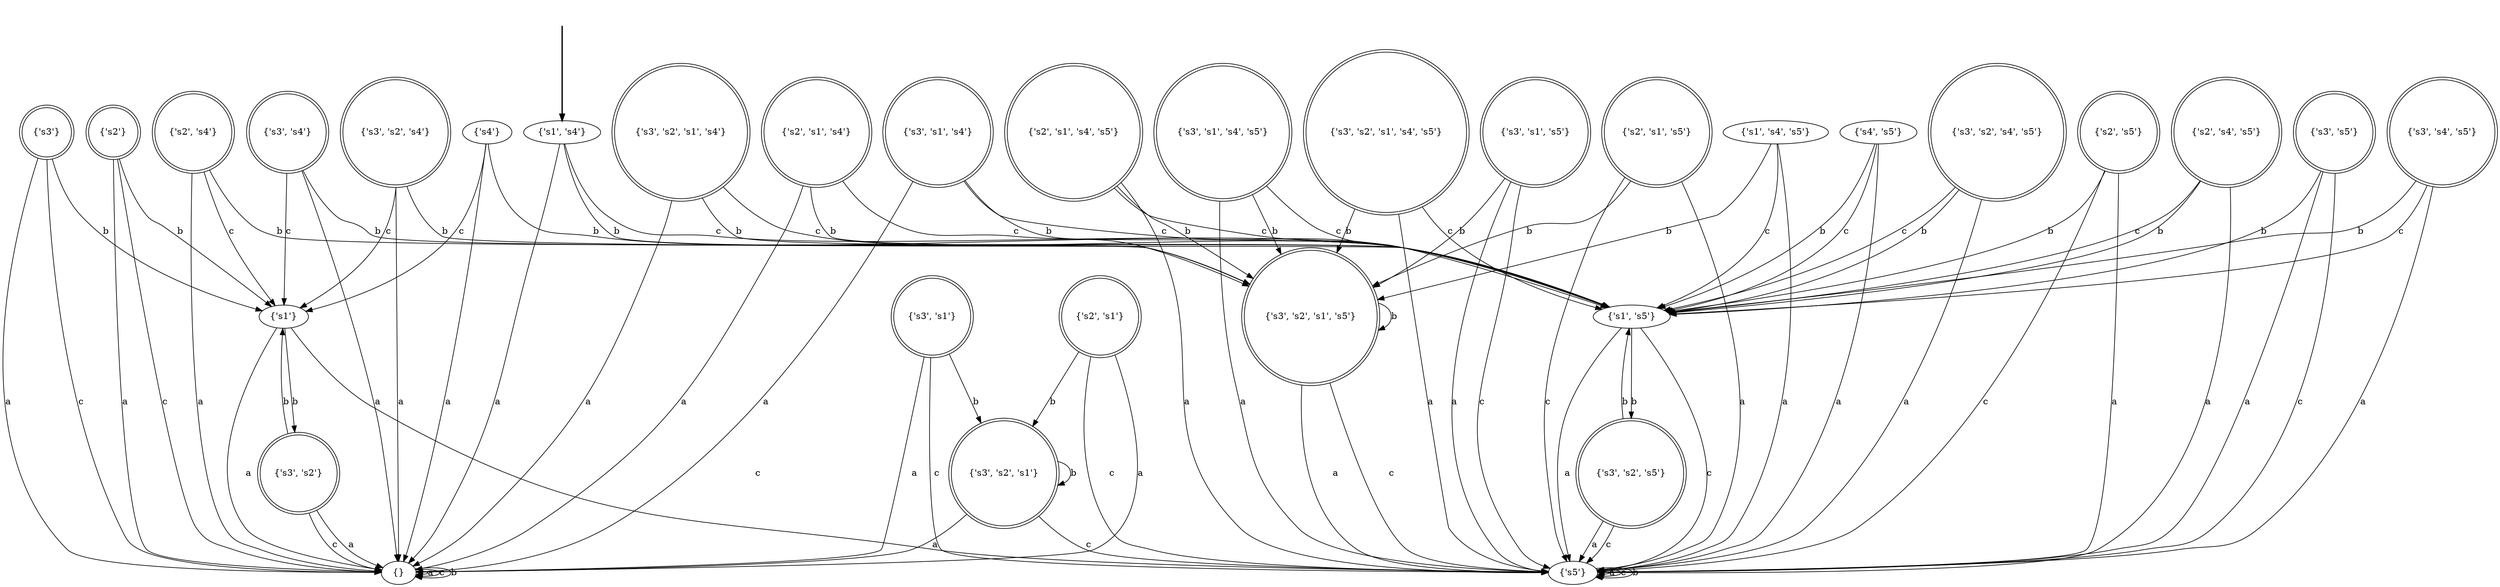digraph {
	fake [style=invisible]
	"{'s1', 's4', 's5'}"
	"{'s2', 's5'}" [shape=doublecircle]
	"{'s3', 's2', 's1', 's4'}" [shape=doublecircle]
	"{}"
	"{'s3', 's1', 's4'}" [shape=doublecircle]
	"{'s2'}" [shape=doublecircle]
	"{'s5'}"
	"{'s2', 's1', 's5'}" [shape=doublecircle]
	"{'s1'}"
	"{'s3', 's2', 's4'}" [shape=doublecircle]
	"{'s3', 's5'}" [shape=doublecircle]
	"{'s4', 's5'}"
	"{'s1', 's5'}"
	"{'s2', 's4', 's5'}" [shape=doublecircle]
	"{'s3', 's4', 's5'}" [shape=doublecircle]
	"{'s3', 's2', 's5'}" [shape=doublecircle]
	"{'s3', 's1'}" [shape=doublecircle]
	"{'s2', 's1', 's4', 's5'}" [shape=doublecircle]
	"{'s1', 's4'}" [root=true]
	"{'s3', 's1', 's4', 's5'}" [shape=doublecircle]
	"{'s2', 's1', 's4'}" [shape=doublecircle]
	"{'s3'}" [shape=doublecircle]
	"{'s3', 's2', 's1'}" [shape=doublecircle]
	"{'s3', 's2', 's4', 's5'}" [shape=doublecircle]
	"{'s2', 's1'}" [shape=doublecircle]
	"{'s3', 's2', 's1', 's5'}" [shape=doublecircle]
	"{'s3', 's2', 's1', 's4', 's5'}" [shape=doublecircle]
	"{'s4'}"
	"{'s2', 's4'}" [shape=doublecircle]
	"{'s3', 's4'}" [shape=doublecircle]
	"{'s3', 's2'}" [shape=doublecircle]
	"{'s3', 's1', 's5'}" [shape=doublecircle]
	fake -> "{'s1', 's4'}" [style=bold]
	"{'s1', 's4', 's5'}" -> "{'s5'}" [label=a]
	"{'s1', 's4', 's5'}" -> "{'s1', 's5'}" [label=c]
	"{'s1', 's4', 's5'}" -> "{'s3', 's2', 's1', 's5'}" [label=b]
	"{'s2', 's5'}" -> "{'s5'}" [label=a]
	"{'s2', 's5'}" -> "{'s5'}" [label=c]
	"{'s2', 's5'}" -> "{'s1', 's5'}" [label=b]
	"{'s3', 's2', 's1', 's4'}" -> "{}" [label=a]
	"{'s3', 's2', 's1', 's4'}" -> "{'s1', 's5'}" [label=c]
	"{'s3', 's2', 's1', 's4'}" -> "{'s3', 's2', 's1', 's5'}" [label=b]
	"{'s3'}" -> "{}" [label=a]
	"{'s3'}" -> "{}" [label=c]
	"{'s3'}" -> "{'s1'}" [label=b]
	"{'s1', 's4'}" -> "{}" [label=a]
	"{'s1', 's4'}" -> "{'s1', 's5'}" [label=c]
	"{'s1', 's4'}" -> "{'s3', 's2', 's1', 's5'}" [label=b]
	"{'s3', 's2', 's1'}" -> "{}" [label=a]
	"{'s3', 's2', 's1'}" -> "{'s5'}" [label=c]
	"{'s3', 's2', 's1'}" -> "{'s3', 's2', 's1'}" [label=b]
	"{}" -> "{}" [label=a]
	"{}" -> "{}" [label=c]
	"{}" -> "{}" [label=b]
	"{'s3', 's2', 's4', 's5'}" -> "{'s5'}" [label=a]
	"{'s3', 's2', 's4', 's5'}" -> "{'s1', 's5'}" [label=c]
	"{'s3', 's2', 's4', 's5'}" -> "{'s1', 's5'}" [label=b]
	"{'s3', 's1', 's4', 's5'}" -> "{'s5'}" [label=a]
	"{'s3', 's1', 's4', 's5'}" -> "{'s1', 's5'}" [label=c]
	"{'s3', 's1', 's4', 's5'}" -> "{'s3', 's2', 's1', 's5'}" [label=b]
	"{'s3', 's1', 's4'}" -> "{}" [label=a]
	"{'s3', 's1', 's4'}" -> "{'s1', 's5'}" [label=c]
	"{'s3', 's1', 's4'}" -> "{'s3', 's2', 's1', 's5'}" [label=b]
	"{'s2'}" -> "{}" [label=a]
	"{'s2'}" -> "{}" [label=c]
	"{'s2'}" -> "{'s1'}" [label=b]
	"{'s5'}" -> "{'s5'}" [label=a]
	"{'s5'}" -> "{'s5'}" [label=c]
	"{'s5'}" -> "{'s5'}" [label=b]
	"{'s2', 's1', 's5'}" -> "{'s5'}" [label=a]
	"{'s2', 's1', 's5'}" -> "{'s5'}" [label=c]
	"{'s2', 's1', 's5'}" -> "{'s3', 's2', 's1', 's5'}" [label=b]
	"{'s3', 's4'}" -> "{}" [label=a]
	"{'s3', 's4'}" -> "{'s1'}" [label=c]
	"{'s3', 's4'}" -> "{'s1', 's5'}" [label=b]
	"{'s2', 's1', 's4'}" -> "{}" [label=a]
	"{'s2', 's1', 's4'}" -> "{'s1', 's5'}" [label=c]
	"{'s2', 's1', 's4'}" -> "{'s3', 's2', 's1', 's5'}" [label=b]
	"{'s3', 's2', 's1', 's4', 's5'}" -> "{'s5'}" [label=a]
	"{'s3', 's2', 's1', 's4', 's5'}" -> "{'s1', 's5'}" [label=c]
	"{'s3', 's2', 's1', 's4', 's5'}" -> "{'s3', 's2', 's1', 's5'}" [label=b]
	"{'s4'}" -> "{}" [label=a]
	"{'s4'}" -> "{'s1'}" [label=c]
	"{'s4'}" -> "{'s1', 's5'}" [label=b]
	"{'s2', 's1'}" -> "{}" [label=a]
	"{'s2', 's1'}" -> "{'s5'}" [label=c]
	"{'s2', 's1'}" -> "{'s3', 's2', 's1'}" [label=b]
	"{'s1'}" -> "{}" [label=a]
	"{'s1'}" -> "{'s5'}" [label=c]
	"{'s1'}" -> "{'s3', 's2'}" [label=b]
	"{'s3', 's2', 's4'}" -> "{}" [label=a]
	"{'s3', 's2', 's4'}" -> "{'s1'}" [label=c]
	"{'s3', 's2', 's4'}" -> "{'s1', 's5'}" [label=b]
	"{'s3', 's2'}" -> "{}" [label=a]
	"{'s3', 's2'}" -> "{}" [label=c]
	"{'s3', 's2'}" -> "{'s1'}" [label=b]
	"{'s2', 's4'}" -> "{}" [label=a]
	"{'s2', 's4'}" -> "{'s1'}" [label=c]
	"{'s2', 's4'}" -> "{'s1', 's5'}" [label=b]
	"{'s3', 's1', 's5'}" -> "{'s5'}" [label=a]
	"{'s3', 's1', 's5'}" -> "{'s5'}" [label=c]
	"{'s3', 's1', 's5'}" -> "{'s3', 's2', 's1', 's5'}" [label=b]
	"{'s3', 's5'}" -> "{'s5'}" [label=a]
	"{'s3', 's5'}" -> "{'s5'}" [label=c]
	"{'s3', 's5'}" -> "{'s1', 's5'}" [label=b]
	"{'s4', 's5'}" -> "{'s5'}" [label=a]
	"{'s4', 's5'}" -> "{'s1', 's5'}" [label=c]
	"{'s4', 's5'}" -> "{'s1', 's5'}" [label=b]
	"{'s3', 's2', 's1', 's5'}" -> "{'s5'}" [label=a]
	"{'s3', 's2', 's1', 's5'}" -> "{'s5'}" [label=c]
	"{'s3', 's2', 's1', 's5'}" -> "{'s3', 's2', 's1', 's5'}" [label=b]
	"{'s1', 's5'}" -> "{'s5'}" [label=a]
	"{'s1', 's5'}" -> "{'s5'}" [label=c]
	"{'s1', 's5'}" -> "{'s3', 's2', 's5'}" [label=b]
	"{'s2', 's4', 's5'}" -> "{'s5'}" [label=a]
	"{'s2', 's4', 's5'}" -> "{'s1', 's5'}" [label=c]
	"{'s2', 's4', 's5'}" -> "{'s1', 's5'}" [label=b]
	"{'s3', 's4', 's5'}" -> "{'s5'}" [label=a]
	"{'s3', 's4', 's5'}" -> "{'s1', 's5'}" [label=c]
	"{'s3', 's4', 's5'}" -> "{'s1', 's5'}" [label=b]
	"{'s3', 's2', 's5'}" -> "{'s5'}" [label=a]
	"{'s3', 's2', 's5'}" -> "{'s5'}" [label=c]
	"{'s3', 's2', 's5'}" -> "{'s1', 's5'}" [label=b]
	"{'s3', 's1'}" -> "{}" [label=a]
	"{'s3', 's1'}" -> "{'s5'}" [label=c]
	"{'s3', 's1'}" -> "{'s3', 's2', 's1'}" [label=b]
	"{'s2', 's1', 's4', 's5'}" -> "{'s5'}" [label=a]
	"{'s2', 's1', 's4', 's5'}" -> "{'s1', 's5'}" [label=c]
	"{'s2', 's1', 's4', 's5'}" -> "{'s3', 's2', 's1', 's5'}" [label=b]
}
